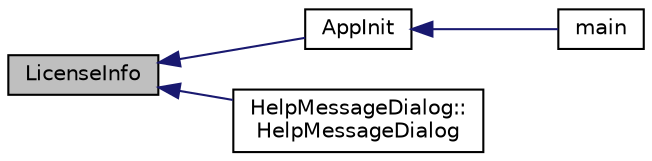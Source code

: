 digraph "LicenseInfo"
{
  edge [fontname="Helvetica",fontsize="10",labelfontname="Helvetica",labelfontsize="10"];
  node [fontname="Helvetica",fontsize="10",shape=record];
  rankdir="LR";
  Node45 [label="LicenseInfo",height=0.2,width=0.4,color="black", fillcolor="grey75", style="filled", fontcolor="black"];
  Node45 -> Node46 [dir="back",color="midnightblue",fontsize="10",style="solid",fontname="Helvetica"];
  Node46 [label="AppInit",height=0.2,width=0.4,color="black", fillcolor="white", style="filled",URL="$divxd_8cpp.html#ac59316b767e6984e1285f0531275286b"];
  Node46 -> Node47 [dir="back",color="midnightblue",fontsize="10",style="solid",fontname="Helvetica"];
  Node47 [label="main",height=0.2,width=0.4,color="black", fillcolor="white", style="filled",URL="$divxd_8cpp.html#a0ddf1224851353fc92bfbff6f499fa97"];
  Node45 -> Node48 [dir="back",color="midnightblue",fontsize="10",style="solid",fontname="Helvetica"];
  Node48 [label="HelpMessageDialog::\lHelpMessageDialog",height=0.2,width=0.4,color="black", fillcolor="white", style="filled",URL="$class_help_message_dialog.html#a776ac4235e2a407223c7729d7d4af6a9",tooltip="\"Help message\" or \"About\" dialog box "];
}
